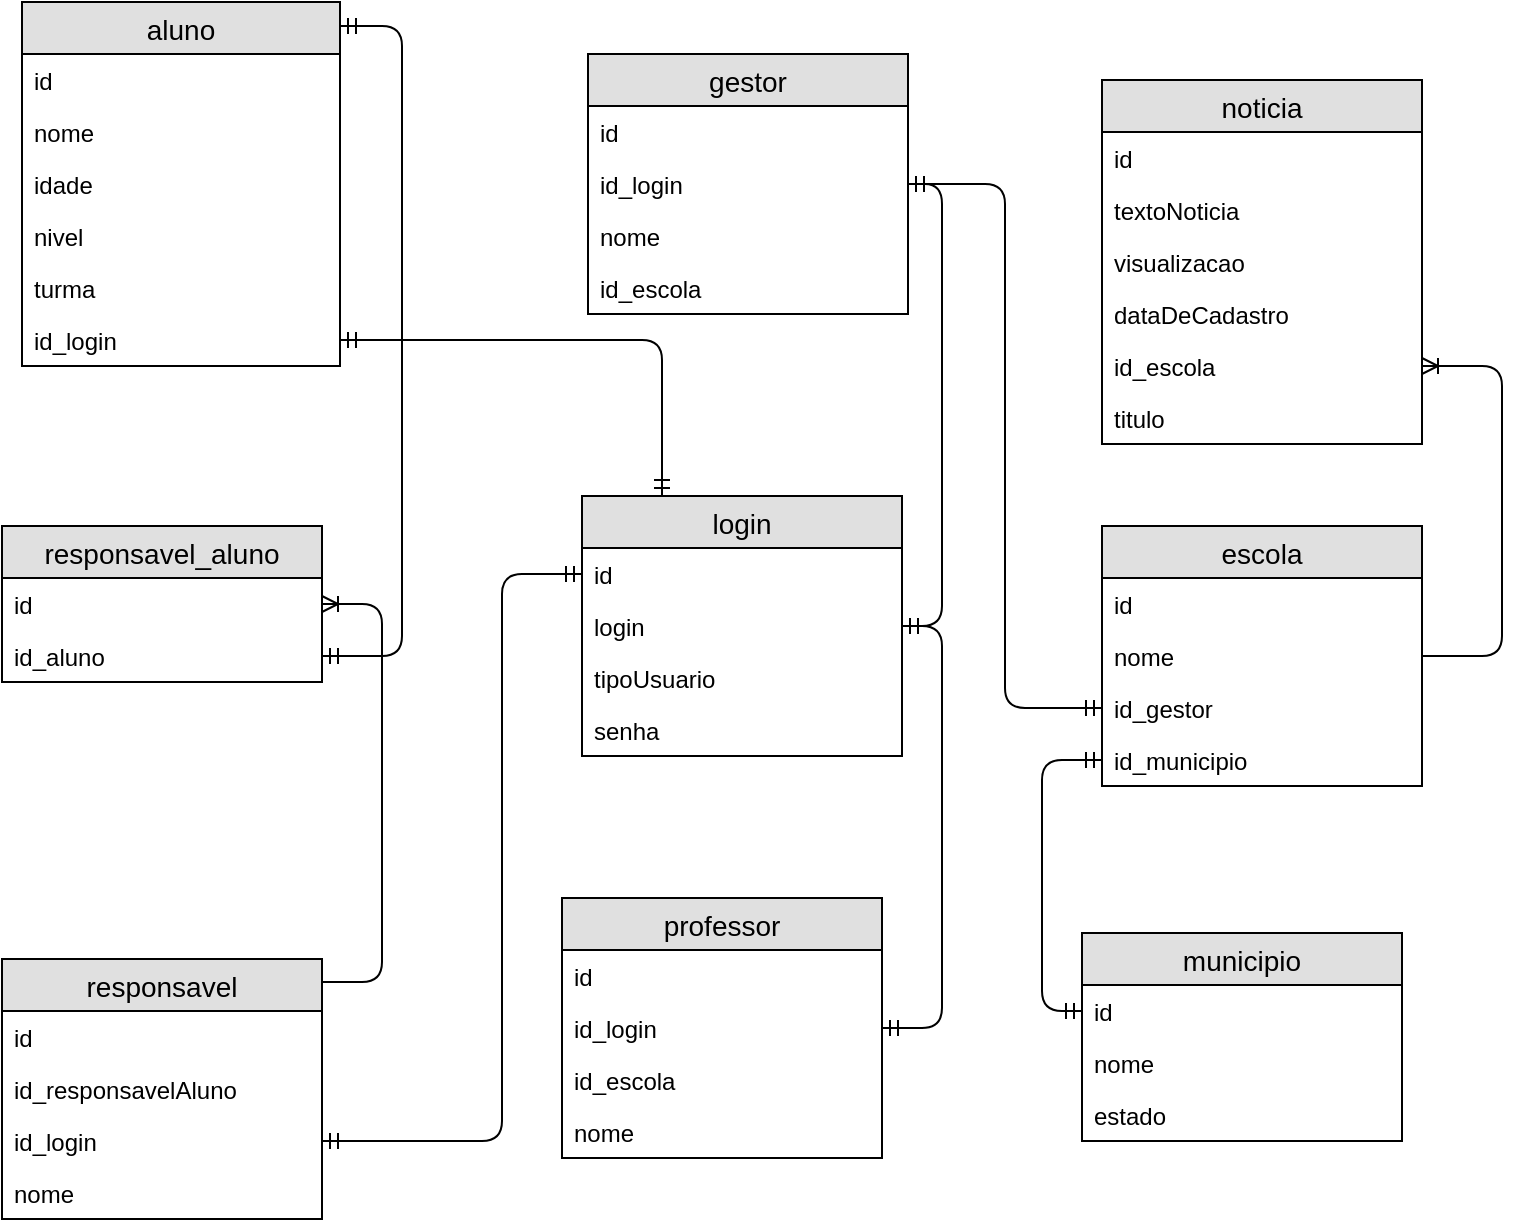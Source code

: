 <mxfile version="10.7.5" type="github"><diagram id="BJjQL9QuDtMuhnQ_gJbK" name="Page-1"><mxGraphModel dx="847" dy="435" grid="1" gridSize="10" guides="1" tooltips="1" connect="1" arrows="1" fold="1" page="1" pageScale="1" pageWidth="827" pageHeight="1169" math="0" shadow="0"><root><mxCell id="0"/><mxCell id="1" parent="0"/><mxCell id="4_5FNAx1ASMwFB8nzS7G-1" value="gestor" style="swimlane;fontStyle=0;childLayout=stackLayout;horizontal=1;startSize=26;fillColor=#e0e0e0;horizontalStack=0;resizeParent=1;resizeParentMax=0;resizeLast=0;collapsible=1;marginBottom=0;swimlaneFillColor=#ffffff;align=center;fontSize=14;" parent="1" vertex="1"><mxGeometry x="333" y="54" width="160" height="130" as="geometry"/></mxCell><mxCell id="4_5FNAx1ASMwFB8nzS7G-2" value="id" style="text;strokeColor=none;fillColor=none;spacingLeft=4;spacingRight=4;overflow=hidden;rotatable=0;points=[[0,0.5],[1,0.5]];portConstraint=eastwest;fontSize=12;" parent="4_5FNAx1ASMwFB8nzS7G-1" vertex="1"><mxGeometry y="26" width="160" height="26" as="geometry"/></mxCell><mxCell id="4_5FNAx1ASMwFB8nzS7G-72" value="id_login" style="text;strokeColor=none;fillColor=none;spacingLeft=4;spacingRight=4;overflow=hidden;rotatable=0;points=[[0,0.5],[1,0.5]];portConstraint=eastwest;fontSize=12;" parent="4_5FNAx1ASMwFB8nzS7G-1" vertex="1"><mxGeometry y="52" width="160" height="26" as="geometry"/></mxCell><mxCell id="4_5FNAx1ASMwFB8nzS7G-3" value="nome" style="text;strokeColor=none;fillColor=none;spacingLeft=4;spacingRight=4;overflow=hidden;rotatable=0;points=[[0,0.5],[1,0.5]];portConstraint=eastwest;fontSize=12;" parent="4_5FNAx1ASMwFB8nzS7G-1" vertex="1"><mxGeometry y="78" width="160" height="26" as="geometry"/></mxCell><mxCell id="4_5FNAx1ASMwFB8nzS7G-4" value="id_escola" style="text;strokeColor=none;fillColor=none;spacingLeft=4;spacingRight=4;overflow=hidden;rotatable=0;points=[[0,0.5],[1,0.5]];portConstraint=eastwest;fontSize=12;" parent="4_5FNAx1ASMwFB8nzS7G-1" vertex="1"><mxGeometry y="104" width="160" height="26" as="geometry"/></mxCell><mxCell id="4_5FNAx1ASMwFB8nzS7G-5" value="escola" style="swimlane;fontStyle=0;childLayout=stackLayout;horizontal=1;startSize=26;fillColor=#e0e0e0;horizontalStack=0;resizeParent=1;resizeParentMax=0;resizeLast=0;collapsible=1;marginBottom=0;swimlaneFillColor=#ffffff;align=center;fontSize=14;" parent="1" vertex="1"><mxGeometry x="590" y="290" width="160" height="130" as="geometry"/></mxCell><mxCell id="4_5FNAx1ASMwFB8nzS7G-6" value="id" style="text;strokeColor=none;fillColor=none;spacingLeft=4;spacingRight=4;overflow=hidden;rotatable=0;points=[[0,0.5],[1,0.5]];portConstraint=eastwest;fontSize=12;" parent="4_5FNAx1ASMwFB8nzS7G-5" vertex="1"><mxGeometry y="26" width="160" height="26" as="geometry"/></mxCell><mxCell id="4_5FNAx1ASMwFB8nzS7G-7" value="nome" style="text;strokeColor=none;fillColor=none;spacingLeft=4;spacingRight=4;overflow=hidden;rotatable=0;points=[[0,0.5],[1,0.5]];portConstraint=eastwest;fontSize=12;" parent="4_5FNAx1ASMwFB8nzS7G-5" vertex="1"><mxGeometry y="52" width="160" height="26" as="geometry"/></mxCell><mxCell id="4_5FNAx1ASMwFB8nzS7G-47" value="id_gestor" style="text;strokeColor=none;fillColor=none;spacingLeft=4;spacingRight=4;overflow=hidden;rotatable=0;points=[[0,0.5],[1,0.5]];portConstraint=eastwest;fontSize=12;" parent="4_5FNAx1ASMwFB8nzS7G-5" vertex="1"><mxGeometry y="78" width="160" height="26" as="geometry"/></mxCell><mxCell id="4_5FNAx1ASMwFB8nzS7G-8" value="id_municipio" style="text;strokeColor=none;fillColor=none;spacingLeft=4;spacingRight=4;overflow=hidden;rotatable=0;points=[[0,0.5],[1,0.5]];portConstraint=eastwest;fontSize=12;" parent="4_5FNAx1ASMwFB8nzS7G-5" vertex="1"><mxGeometry y="104" width="160" height="26" as="geometry"/></mxCell><mxCell id="4_5FNAx1ASMwFB8nzS7G-9" value="aluno" style="swimlane;fontStyle=0;childLayout=stackLayout;horizontal=1;startSize=26;fillColor=#e0e0e0;horizontalStack=0;resizeParent=1;resizeParentMax=0;resizeLast=0;collapsible=1;marginBottom=0;swimlaneFillColor=#ffffff;align=center;fontSize=14;" parent="1" vertex="1"><mxGeometry x="50" y="28" width="159" height="182" as="geometry"><mxRectangle x="220" y="20" width="70" height="26" as="alternateBounds"/></mxGeometry></mxCell><mxCell id="4_5FNAx1ASMwFB8nzS7G-10" value="id" style="text;strokeColor=none;fillColor=none;spacingLeft=4;spacingRight=4;overflow=hidden;rotatable=0;points=[[0,0.5],[1,0.5]];portConstraint=eastwest;fontSize=12;" parent="4_5FNAx1ASMwFB8nzS7G-9" vertex="1"><mxGeometry y="26" width="159" height="26" as="geometry"/></mxCell><mxCell id="4_5FNAx1ASMwFB8nzS7G-11" value="nome" style="text;strokeColor=none;fillColor=none;spacingLeft=4;spacingRight=4;overflow=hidden;rotatable=0;points=[[0,0.5],[1,0.5]];portConstraint=eastwest;fontSize=12;" parent="4_5FNAx1ASMwFB8nzS7G-9" vertex="1"><mxGeometry y="52" width="159" height="26" as="geometry"/></mxCell><mxCell id="4_5FNAx1ASMwFB8nzS7G-34" value="idade" style="text;strokeColor=none;fillColor=none;spacingLeft=4;spacingRight=4;overflow=hidden;rotatable=0;points=[[0,0.5],[1,0.5]];portConstraint=eastwest;fontSize=12;" parent="4_5FNAx1ASMwFB8nzS7G-9" vertex="1"><mxGeometry y="78" width="159" height="26" as="geometry"/></mxCell><mxCell id="4_5FNAx1ASMwFB8nzS7G-33" value="nivel" style="text;strokeColor=none;fillColor=none;spacingLeft=4;spacingRight=4;overflow=hidden;rotatable=0;points=[[0,0.5],[1,0.5]];portConstraint=eastwest;fontSize=12;" parent="4_5FNAx1ASMwFB8nzS7G-9" vertex="1"><mxGeometry y="104" width="159" height="26" as="geometry"/></mxCell><mxCell id="4_5FNAx1ASMwFB8nzS7G-36" value="turma" style="text;strokeColor=none;fillColor=none;spacingLeft=4;spacingRight=4;overflow=hidden;rotatable=0;points=[[0,0.5],[1,0.5]];portConstraint=eastwest;fontSize=12;" parent="4_5FNAx1ASMwFB8nzS7G-9" vertex="1"><mxGeometry y="130" width="159" height="26" as="geometry"/></mxCell><mxCell id="4_5FNAx1ASMwFB8nzS7G-69" value="id_login" style="text;strokeColor=none;fillColor=none;spacingLeft=4;spacingRight=4;overflow=hidden;rotatable=0;points=[[0,0.5],[1,0.5]];portConstraint=eastwest;fontSize=12;" parent="4_5FNAx1ASMwFB8nzS7G-9" vertex="1"><mxGeometry y="156" width="159" height="26" as="geometry"/></mxCell><mxCell id="4_5FNAx1ASMwFB8nzS7G-13" value="responsavel" style="swimlane;fontStyle=0;childLayout=stackLayout;horizontal=1;startSize=26;fillColor=#e0e0e0;horizontalStack=0;resizeParent=1;resizeParentMax=0;resizeLast=0;collapsible=1;marginBottom=0;swimlaneFillColor=#ffffff;align=center;fontSize=14;" parent="1" vertex="1"><mxGeometry x="40" y="506.5" width="160" height="130" as="geometry"/></mxCell><mxCell id="4_5FNAx1ASMwFB8nzS7G-14" value="id" style="text;strokeColor=none;fillColor=none;spacingLeft=4;spacingRight=4;overflow=hidden;rotatable=0;points=[[0,0.5],[1,0.5]];portConstraint=eastwest;fontSize=12;" parent="4_5FNAx1ASMwFB8nzS7G-13" vertex="1"><mxGeometry y="26" width="160" height="26" as="geometry"/></mxCell><mxCell id="3_gmCdzSAKtn6K1j5WU8-2" value="id_responsavelAluno" style="text;strokeColor=none;fillColor=none;spacingLeft=4;spacingRight=4;overflow=hidden;rotatable=0;points=[[0,0.5],[1,0.5]];portConstraint=eastwest;fontSize=12;" vertex="1" parent="4_5FNAx1ASMwFB8nzS7G-13"><mxGeometry y="52" width="160" height="26" as="geometry"/></mxCell><mxCell id="4_5FNAx1ASMwFB8nzS7G-70" value="id_login" style="text;strokeColor=none;fillColor=none;spacingLeft=4;spacingRight=4;overflow=hidden;rotatable=0;points=[[0,0.5],[1,0.5]];portConstraint=eastwest;fontSize=12;" parent="4_5FNAx1ASMwFB8nzS7G-13" vertex="1"><mxGeometry y="78" width="160" height="26" as="geometry"/></mxCell><mxCell id="4_5FNAx1ASMwFB8nzS7G-15" value="nome" style="text;strokeColor=none;fillColor=none;spacingLeft=4;spacingRight=4;overflow=hidden;rotatable=0;points=[[0,0.5],[1,0.5]];portConstraint=eastwest;fontSize=12;" parent="4_5FNAx1ASMwFB8nzS7G-13" vertex="1"><mxGeometry y="104" width="160" height="26" as="geometry"/></mxCell><mxCell id="4_5FNAx1ASMwFB8nzS7G-17" value="professor" style="swimlane;fontStyle=0;childLayout=stackLayout;horizontal=1;startSize=26;fillColor=#e0e0e0;horizontalStack=0;resizeParent=1;resizeParentMax=0;resizeLast=0;collapsible=1;marginBottom=0;swimlaneFillColor=#ffffff;align=center;fontSize=14;" parent="1" vertex="1"><mxGeometry x="320" y="476" width="160" height="130" as="geometry"/></mxCell><mxCell id="4_5FNAx1ASMwFB8nzS7G-18" value="id" style="text;strokeColor=none;fillColor=none;spacingLeft=4;spacingRight=4;overflow=hidden;rotatable=0;points=[[0,0.5],[1,0.5]];portConstraint=eastwest;fontSize=12;" parent="4_5FNAx1ASMwFB8nzS7G-17" vertex="1"><mxGeometry y="26" width="160" height="26" as="geometry"/></mxCell><mxCell id="4_5FNAx1ASMwFB8nzS7G-71" value="id_login" style="text;strokeColor=none;fillColor=none;spacingLeft=4;spacingRight=4;overflow=hidden;rotatable=0;points=[[0,0.5],[1,0.5]];portConstraint=eastwest;fontSize=12;" parent="4_5FNAx1ASMwFB8nzS7G-17" vertex="1"><mxGeometry y="52" width="160" height="26" as="geometry"/></mxCell><mxCell id="4_5FNAx1ASMwFB8nzS7G-19" value="id_escola" style="text;strokeColor=none;fillColor=none;spacingLeft=4;spacingRight=4;overflow=hidden;rotatable=0;points=[[0,0.5],[1,0.5]];portConstraint=eastwest;fontSize=12;" parent="4_5FNAx1ASMwFB8nzS7G-17" vertex="1"><mxGeometry y="78" width="160" height="26" as="geometry"/></mxCell><mxCell id="4_5FNAx1ASMwFB8nzS7G-20" value="nome" style="text;strokeColor=none;fillColor=none;spacingLeft=4;spacingRight=4;overflow=hidden;rotatable=0;points=[[0,0.5],[1,0.5]];portConstraint=eastwest;fontSize=12;" parent="4_5FNAx1ASMwFB8nzS7G-17" vertex="1"><mxGeometry y="104" width="160" height="26" as="geometry"/></mxCell><mxCell id="4_5FNAx1ASMwFB8nzS7G-21" value="login" style="swimlane;fontStyle=0;childLayout=stackLayout;horizontal=1;startSize=26;fillColor=#e0e0e0;horizontalStack=0;resizeParent=1;resizeParentMax=0;resizeLast=0;collapsible=1;marginBottom=0;swimlaneFillColor=#ffffff;align=center;fontSize=14;" parent="1" vertex="1"><mxGeometry x="330" y="275" width="160" height="130" as="geometry"/></mxCell><mxCell id="4_5FNAx1ASMwFB8nzS7G-22" value="id" style="text;strokeColor=none;fillColor=none;spacingLeft=4;spacingRight=4;overflow=hidden;rotatable=0;points=[[0,0.5],[1,0.5]];portConstraint=eastwest;fontSize=12;" parent="4_5FNAx1ASMwFB8nzS7G-21" vertex="1"><mxGeometry y="26" width="160" height="26" as="geometry"/></mxCell><mxCell id="4_5FNAx1ASMwFB8nzS7G-23" value="login" style="text;strokeColor=none;fillColor=none;spacingLeft=4;spacingRight=4;overflow=hidden;rotatable=0;points=[[0,0.5],[1,0.5]];portConstraint=eastwest;fontSize=12;" parent="4_5FNAx1ASMwFB8nzS7G-21" vertex="1"><mxGeometry y="52" width="160" height="26" as="geometry"/></mxCell><mxCell id="4_5FNAx1ASMwFB8nzS7G-59" value="tipoUsuario" style="text;strokeColor=none;fillColor=none;spacingLeft=4;spacingRight=4;overflow=hidden;rotatable=0;points=[[0,0.5],[1,0.5]];portConstraint=eastwest;fontSize=12;" parent="4_5FNAx1ASMwFB8nzS7G-21" vertex="1"><mxGeometry y="78" width="160" height="26" as="geometry"/></mxCell><mxCell id="4_5FNAx1ASMwFB8nzS7G-24" value="senha" style="text;strokeColor=none;fillColor=none;spacingLeft=4;spacingRight=4;overflow=hidden;rotatable=0;points=[[0,0.5],[1,0.5]];portConstraint=eastwest;fontSize=12;" parent="4_5FNAx1ASMwFB8nzS7G-21" vertex="1"><mxGeometry y="104" width="160" height="26" as="geometry"/></mxCell><mxCell id="4_5FNAx1ASMwFB8nzS7G-25" value="municipio" style="swimlane;fontStyle=0;childLayout=stackLayout;horizontal=1;startSize=26;fillColor=#e0e0e0;horizontalStack=0;resizeParent=1;resizeParentMax=0;resizeLast=0;collapsible=1;marginBottom=0;swimlaneFillColor=#ffffff;align=center;fontSize=14;" parent="1" vertex="1"><mxGeometry x="580" y="493.5" width="160" height="104" as="geometry"/></mxCell><mxCell id="4_5FNAx1ASMwFB8nzS7G-26" value="id" style="text;strokeColor=none;fillColor=none;spacingLeft=4;spacingRight=4;overflow=hidden;rotatable=0;points=[[0,0.5],[1,0.5]];portConstraint=eastwest;fontSize=12;" parent="4_5FNAx1ASMwFB8nzS7G-25" vertex="1"><mxGeometry y="26" width="160" height="26" as="geometry"/></mxCell><mxCell id="4_5FNAx1ASMwFB8nzS7G-27" value="nome" style="text;strokeColor=none;fillColor=none;spacingLeft=4;spacingRight=4;overflow=hidden;rotatable=0;points=[[0,0.5],[1,0.5]];portConstraint=eastwest;fontSize=12;" parent="4_5FNAx1ASMwFB8nzS7G-25" vertex="1"><mxGeometry y="52" width="160" height="26" as="geometry"/></mxCell><mxCell id="4_5FNAx1ASMwFB8nzS7G-28" value="estado" style="text;strokeColor=none;fillColor=none;spacingLeft=4;spacingRight=4;overflow=hidden;rotatable=0;points=[[0,0.5],[1,0.5]];portConstraint=eastwest;fontSize=12;" parent="4_5FNAx1ASMwFB8nzS7G-25" vertex="1"><mxGeometry y="78" width="160" height="26" as="geometry"/></mxCell><mxCell id="4_5FNAx1ASMwFB8nzS7G-39" value="responsavel_aluno" style="swimlane;fontStyle=0;childLayout=stackLayout;horizontal=1;startSize=26;fillColor=#e0e0e0;horizontalStack=0;resizeParent=1;resizeParentMax=0;resizeLast=0;collapsible=1;marginBottom=0;swimlaneFillColor=#ffffff;align=center;fontSize=14;" parent="1" vertex="1"><mxGeometry x="40" y="290" width="160" height="78" as="geometry"/></mxCell><mxCell id="4_5FNAx1ASMwFB8nzS7G-40" value="id" style="text;strokeColor=none;fillColor=none;spacingLeft=4;spacingRight=4;overflow=hidden;rotatable=0;points=[[0,0.5],[1,0.5]];portConstraint=eastwest;fontSize=12;" parent="4_5FNAx1ASMwFB8nzS7G-39" vertex="1"><mxGeometry y="26" width="160" height="26" as="geometry"/></mxCell><mxCell id="4_5FNAx1ASMwFB8nzS7G-42" value="id_aluno" style="text;strokeColor=none;fillColor=none;spacingLeft=4;spacingRight=4;overflow=hidden;rotatable=0;points=[[0,0.5],[1,0.5]];portConstraint=eastwest;fontSize=12;" parent="4_5FNAx1ASMwFB8nzS7G-39" vertex="1"><mxGeometry y="52" width="160" height="26" as="geometry"/></mxCell><mxCell id="4_5FNAx1ASMwFB8nzS7G-48" value="noticia" style="swimlane;fontStyle=0;childLayout=stackLayout;horizontal=1;startSize=26;fillColor=#e0e0e0;horizontalStack=0;resizeParent=1;resizeParentMax=0;resizeLast=0;collapsible=1;marginBottom=0;swimlaneFillColor=#ffffff;align=center;fontSize=14;" parent="1" vertex="1"><mxGeometry x="590" y="67" width="160" height="182" as="geometry"/></mxCell><mxCell id="4_5FNAx1ASMwFB8nzS7G-49" value="id" style="text;strokeColor=none;fillColor=none;spacingLeft=4;spacingRight=4;overflow=hidden;rotatable=0;points=[[0,0.5],[1,0.5]];portConstraint=eastwest;fontSize=12;" parent="4_5FNAx1ASMwFB8nzS7G-48" vertex="1"><mxGeometry y="26" width="160" height="26" as="geometry"/></mxCell><mxCell id="4_5FNAx1ASMwFB8nzS7G-50" value="textoNoticia" style="text;strokeColor=none;fillColor=none;spacingLeft=4;spacingRight=4;overflow=hidden;rotatable=0;points=[[0,0.5],[1,0.5]];portConstraint=eastwest;fontSize=12;" parent="4_5FNAx1ASMwFB8nzS7G-48" vertex="1"><mxGeometry y="52" width="160" height="26" as="geometry"/></mxCell><mxCell id="4_5FNAx1ASMwFB8nzS7G-54" value="visualizacao" style="text;strokeColor=none;fillColor=none;spacingLeft=4;spacingRight=4;overflow=hidden;rotatable=0;points=[[0,0.5],[1,0.5]];portConstraint=eastwest;fontSize=12;" parent="4_5FNAx1ASMwFB8nzS7G-48" vertex="1"><mxGeometry y="78" width="160" height="26" as="geometry"/></mxCell><mxCell id="4_5FNAx1ASMwFB8nzS7G-55" value="dataDeCadastro" style="text;strokeColor=none;fillColor=none;spacingLeft=4;spacingRight=4;overflow=hidden;rotatable=0;points=[[0,0.5],[1,0.5]];portConstraint=eastwest;fontSize=12;" parent="4_5FNAx1ASMwFB8nzS7G-48" vertex="1"><mxGeometry y="104" width="160" height="26" as="geometry"/></mxCell><mxCell id="4_5FNAx1ASMwFB8nzS7G-53" value="id_escola" style="text;strokeColor=none;fillColor=none;spacingLeft=4;spacingRight=4;overflow=hidden;rotatable=0;points=[[0,0.5],[1,0.5]];portConstraint=eastwest;fontSize=12;" parent="4_5FNAx1ASMwFB8nzS7G-48" vertex="1"><mxGeometry y="130" width="160" height="26" as="geometry"/></mxCell><mxCell id="4_5FNAx1ASMwFB8nzS7G-51" value="titulo" style="text;strokeColor=none;fillColor=none;spacingLeft=4;spacingRight=4;overflow=hidden;rotatable=0;points=[[0,0.5],[1,0.5]];portConstraint=eastwest;fontSize=12;" parent="4_5FNAx1ASMwFB8nzS7G-48" vertex="1"><mxGeometry y="156" width="160" height="26" as="geometry"/></mxCell><mxCell id="4_5FNAx1ASMwFB8nzS7G-77" value="" style="edgeStyle=elbowEdgeStyle;fontSize=12;html=1;endArrow=ERmandOne;startArrow=ERmandOne;exitX=1;exitY=0.5;exitDx=0;exitDy=0;" parent="1" source="4_5FNAx1ASMwFB8nzS7G-42" target="4_5FNAx1ASMwFB8nzS7G-9" edge="1"><mxGeometry width="100" height="100" relative="1" as="geometry"><mxPoint x="240" y="220" as="sourcePoint"/><mxPoint x="340" y="120" as="targetPoint"/><Array as="points"><mxPoint x="240" y="40"/><mxPoint x="250" y="190"/><mxPoint x="220" y="280"/></Array></mxGeometry></mxCell><mxCell id="4_5FNAx1ASMwFB8nzS7G-79" value="" style="edgeStyle=entityRelationEdgeStyle;fontSize=12;html=1;endArrow=ERoneToMany;" parent="1" target="4_5FNAx1ASMwFB8nzS7G-40" edge="1"><mxGeometry width="100" height="100" relative="1" as="geometry"><mxPoint x="200" y="518" as="sourcePoint"/><mxPoint x="200" y="381" as="targetPoint"/></mxGeometry></mxCell><mxCell id="4_5FNAx1ASMwFB8nzS7G-80" value="" style="edgeStyle=elbowEdgeStyle;fontSize=12;html=1;endArrow=ERmandOne;startArrow=ERmandOne;entryX=0;entryY=0.5;entryDx=0;entryDy=0;" parent="1" source="4_5FNAx1ASMwFB8nzS7G-70" target="4_5FNAx1ASMwFB8nzS7G-22" edge="1"><mxGeometry width="100" height="100" relative="1" as="geometry"><mxPoint x="270" y="590" as="sourcePoint"/><mxPoint x="370" y="490" as="targetPoint"/><Array as="points"><mxPoint x="290" y="350"/></Array></mxGeometry></mxCell><mxCell id="4_5FNAx1ASMwFB8nzS7G-81" value="" style="edgeStyle=orthogonalEdgeStyle;fontSize=12;html=1;endArrow=ERmandOne;startArrow=ERmandOne;exitX=0.25;exitY=0;exitDx=0;exitDy=0;" parent="1" source="4_5FNAx1ASMwFB8nzS7G-21" target="4_5FNAx1ASMwFB8nzS7G-69" edge="1"><mxGeometry width="100" height="100" relative="1" as="geometry"><mxPoint x="260" y="240" as="sourcePoint"/><mxPoint x="360" y="140" as="targetPoint"/></mxGeometry></mxCell><mxCell id="4_5FNAx1ASMwFB8nzS7G-82" value="" style="edgeStyle=elbowEdgeStyle;fontSize=12;html=1;endArrow=ERmandOne;startArrow=ERmandOne;" parent="1" source="4_5FNAx1ASMwFB8nzS7G-71" target="4_5FNAx1ASMwFB8nzS7G-21" edge="1"><mxGeometry width="100" height="100" relative="1" as="geometry"><mxPoint x="413" y="470" as="sourcePoint"/><mxPoint x="140" y="630" as="targetPoint"/><Array as="points"><mxPoint x="510" y="440"/><mxPoint x="440" y="560"/></Array></mxGeometry></mxCell><mxCell id="4_5FNAx1ASMwFB8nzS7G-83" value="" style="edgeStyle=elbowEdgeStyle;fontSize=12;html=1;endArrow=ERmandOne;startArrow=ERmandOne;" parent="1" source="4_5FNAx1ASMwFB8nzS7G-21" target="4_5FNAx1ASMwFB8nzS7G-72" edge="1"><mxGeometry width="100" height="100" relative="1" as="geometry"><mxPoint x="360" y="300" as="sourcePoint"/><mxPoint x="460" y="200" as="targetPoint"/><Array as="points"><mxPoint x="510" y="220"/></Array></mxGeometry></mxCell><mxCell id="4_5FNAx1ASMwFB8nzS7G-84" value="" style="edgeStyle=elbowEdgeStyle;fontSize=12;html=1;endArrow=ERmandOne;startArrow=ERmandOne;exitX=0;exitY=0.5;exitDx=0;exitDy=0;" parent="1" source="4_5FNAx1ASMwFB8nzS7G-26" target="4_5FNAx1ASMwFB8nzS7G-8" edge="1"><mxGeometry width="100" height="100" relative="1" as="geometry"><mxPoint x="570" y="520" as="sourcePoint"/><mxPoint x="720" y="400" as="targetPoint"/><Array as="points"><mxPoint x="560" y="430"/><mxPoint x="640" y="510"/></Array></mxGeometry></mxCell><mxCell id="4_5FNAx1ASMwFB8nzS7G-85" value="" style="edgeStyle=elbowEdgeStyle;fontSize=12;html=1;endArrow=ERoneToMany;" parent="1" source="4_5FNAx1ASMwFB8nzS7G-5" target="4_5FNAx1ASMwFB8nzS7G-53" edge="1"><mxGeometry width="100" height="100" relative="1" as="geometry"><mxPoint x="780" y="270" as="sourcePoint"/><mxPoint x="880" y="170" as="targetPoint"/><Array as="points"><mxPoint x="790" y="250"/></Array></mxGeometry></mxCell><mxCell id="3_gmCdzSAKtn6K1j5WU8-1" value="" style="edgeStyle=elbowEdgeStyle;fontSize=12;html=1;endArrow=ERmandOne;startArrow=ERmandOne;" edge="1" parent="1" source="4_5FNAx1ASMwFB8nzS7G-1" target="4_5FNAx1ASMwFB8nzS7G-47"><mxGeometry width="100" height="100" relative="1" as="geometry"><mxPoint x="500" y="160" as="sourcePoint"/><mxPoint x="600" y="60" as="targetPoint"/></mxGeometry></mxCell></root></mxGraphModel></diagram></mxfile>